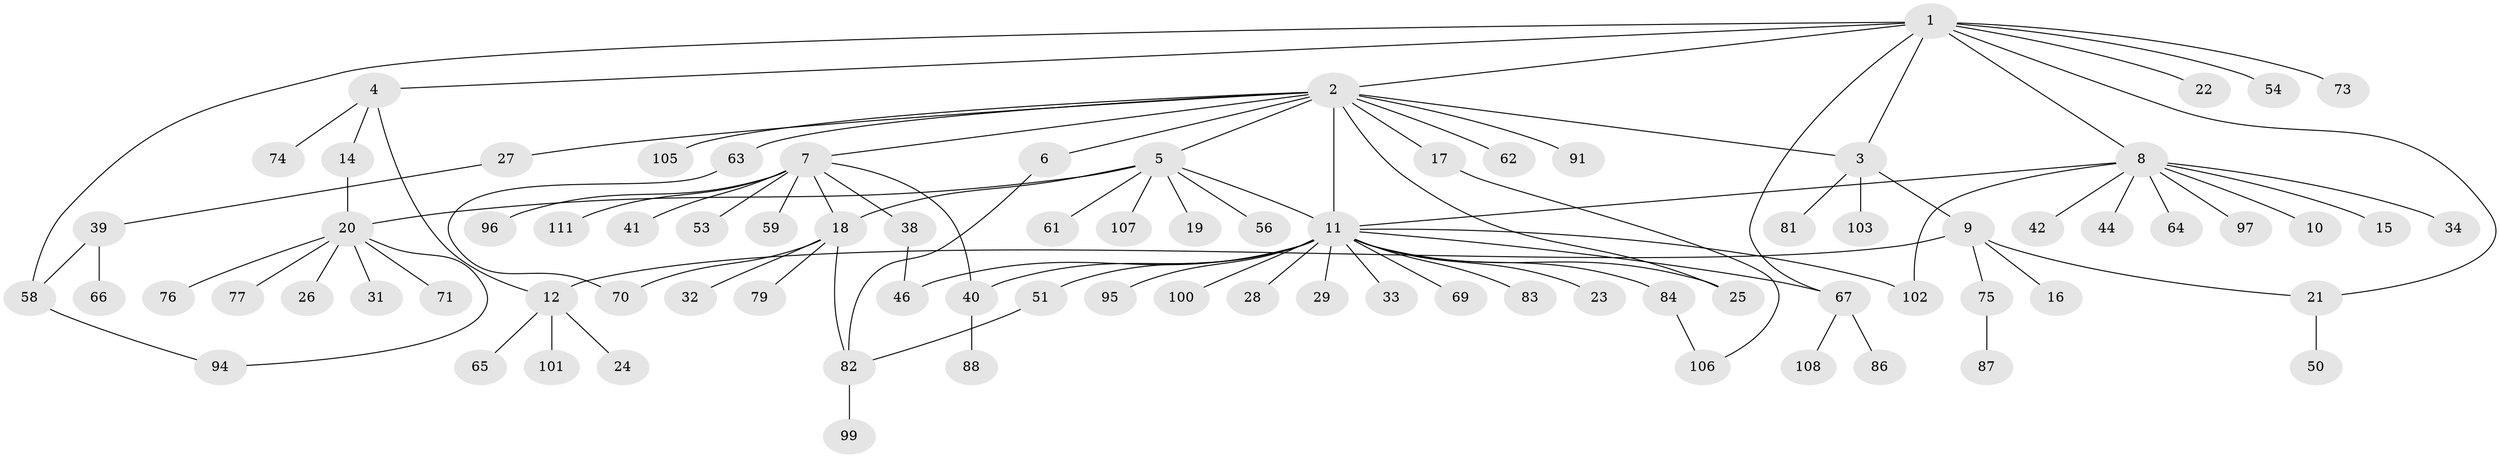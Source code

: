 // Generated by graph-tools (version 1.1) at 2025/52/02/27/25 19:52:00]
// undirected, 84 vertices, 101 edges
graph export_dot {
graph [start="1"]
  node [color=gray90,style=filled];
  1 [super="+80"];
  2 [super="+43"];
  3 [super="+89"];
  4 [super="+48"];
  5 [super="+13"];
  6;
  7 [super="+47"];
  8 [super="+55"];
  9 [super="+36"];
  10;
  11 [super="+37"];
  12 [super="+30"];
  14 [super="+35"];
  15;
  16;
  17;
  18 [super="+78"];
  19 [super="+57"];
  20 [super="+60"];
  21 [super="+49"];
  22 [super="+109"];
  23;
  24;
  25 [super="+98"];
  26;
  27 [super="+85"];
  28;
  29;
  31;
  32;
  33;
  34;
  38;
  39 [super="+90"];
  40 [super="+72"];
  41;
  42 [super="+45"];
  44;
  46 [super="+93"];
  50 [super="+52"];
  51;
  53;
  54;
  56 [super="+110"];
  58;
  59;
  61;
  62;
  63;
  64;
  65;
  66;
  67 [super="+68"];
  69;
  70;
  71;
  73;
  74;
  75;
  76;
  77;
  79;
  81;
  82 [super="+92"];
  83;
  84;
  86;
  87;
  88;
  91 [super="+104"];
  94;
  95;
  96;
  97;
  99;
  100;
  101;
  102;
  103;
  105;
  106;
  107;
  108;
  111;
  1 -- 2;
  1 -- 3;
  1 -- 4;
  1 -- 8;
  1 -- 21;
  1 -- 22;
  1 -- 54;
  1 -- 58;
  1 -- 67;
  1 -- 73;
  2 -- 3;
  2 -- 5;
  2 -- 6;
  2 -- 7;
  2 -- 11;
  2 -- 17;
  2 -- 25;
  2 -- 27;
  2 -- 62;
  2 -- 63;
  2 -- 91;
  2 -- 105;
  3 -- 9;
  3 -- 81;
  3 -- 103;
  4 -- 14;
  4 -- 74;
  4 -- 12;
  5 -- 11;
  5 -- 19;
  5 -- 20;
  5 -- 56;
  5 -- 61;
  5 -- 107;
  5 -- 18;
  6 -- 82;
  7 -- 18;
  7 -- 38;
  7 -- 40;
  7 -- 41;
  7 -- 59;
  7 -- 96;
  7 -- 111;
  7 -- 53;
  8 -- 10;
  8 -- 11;
  8 -- 15;
  8 -- 34;
  8 -- 42;
  8 -- 44;
  8 -- 64;
  8 -- 97;
  8 -- 102;
  9 -- 12;
  9 -- 16;
  9 -- 21;
  9 -- 75;
  11 -- 23;
  11 -- 25;
  11 -- 28;
  11 -- 29;
  11 -- 33;
  11 -- 40;
  11 -- 51;
  11 -- 69;
  11 -- 83;
  11 -- 84;
  11 -- 95;
  11 -- 100;
  11 -- 102;
  11 -- 67;
  11 -- 46;
  12 -- 24;
  12 -- 65;
  12 -- 101;
  14 -- 20;
  17 -- 106;
  18 -- 32;
  18 -- 70;
  18 -- 79;
  18 -- 82;
  20 -- 26;
  20 -- 31;
  20 -- 71;
  20 -- 77;
  20 -- 94;
  20 -- 76;
  21 -- 50;
  27 -- 39;
  38 -- 46;
  39 -- 58;
  39 -- 66;
  40 -- 88;
  51 -- 82;
  58 -- 94;
  63 -- 70;
  67 -- 86;
  67 -- 108;
  75 -- 87;
  82 -- 99;
  84 -- 106;
}
